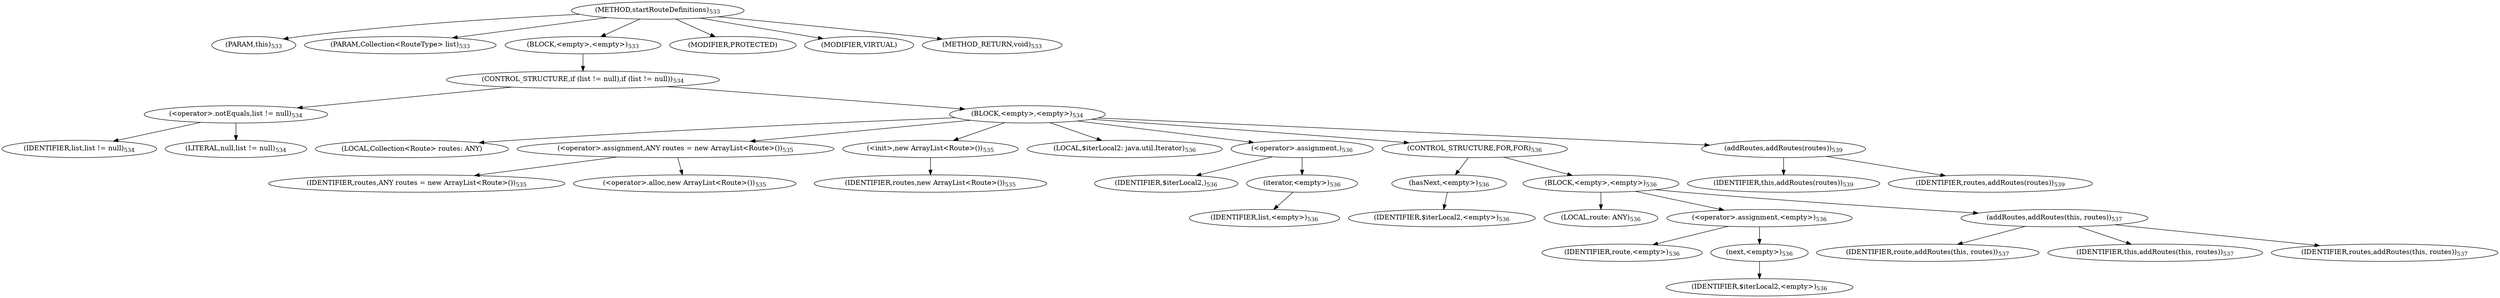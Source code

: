 digraph "startRouteDefinitions" {  
"1520" [label = <(METHOD,startRouteDefinitions)<SUB>533</SUB>> ]
"101" [label = <(PARAM,this)<SUB>533</SUB>> ]
"1521" [label = <(PARAM,Collection&lt;RouteType&gt; list)<SUB>533</SUB>> ]
"1522" [label = <(BLOCK,&lt;empty&gt;,&lt;empty&gt;)<SUB>533</SUB>> ]
"1523" [label = <(CONTROL_STRUCTURE,if (list != null),if (list != null))<SUB>534</SUB>> ]
"1524" [label = <(&lt;operator&gt;.notEquals,list != null)<SUB>534</SUB>> ]
"1525" [label = <(IDENTIFIER,list,list != null)<SUB>534</SUB>> ]
"1526" [label = <(LITERAL,null,list != null)<SUB>534</SUB>> ]
"1527" [label = <(BLOCK,&lt;empty&gt;,&lt;empty&gt;)<SUB>534</SUB>> ]
"99" [label = <(LOCAL,Collection&lt;Route&gt; routes: ANY)> ]
"1528" [label = <(&lt;operator&gt;.assignment,ANY routes = new ArrayList&lt;Route&gt;())<SUB>535</SUB>> ]
"1529" [label = <(IDENTIFIER,routes,ANY routes = new ArrayList&lt;Route&gt;())<SUB>535</SUB>> ]
"1530" [label = <(&lt;operator&gt;.alloc,new ArrayList&lt;Route&gt;())<SUB>535</SUB>> ]
"1531" [label = <(&lt;init&gt;,new ArrayList&lt;Route&gt;())<SUB>535</SUB>> ]
"98" [label = <(IDENTIFIER,routes,new ArrayList&lt;Route&gt;())<SUB>535</SUB>> ]
"1532" [label = <(LOCAL,$iterLocal2: java.util.Iterator)<SUB>536</SUB>> ]
"1533" [label = <(&lt;operator&gt;.assignment,)<SUB>536</SUB>> ]
"1534" [label = <(IDENTIFIER,$iterLocal2,)<SUB>536</SUB>> ]
"1535" [label = <(iterator,&lt;empty&gt;)<SUB>536</SUB>> ]
"1536" [label = <(IDENTIFIER,list,&lt;empty&gt;)<SUB>536</SUB>> ]
"1537" [label = <(CONTROL_STRUCTURE,FOR,FOR)<SUB>536</SUB>> ]
"1538" [label = <(hasNext,&lt;empty&gt;)<SUB>536</SUB>> ]
"1539" [label = <(IDENTIFIER,$iterLocal2,&lt;empty&gt;)<SUB>536</SUB>> ]
"1540" [label = <(BLOCK,&lt;empty&gt;,&lt;empty&gt;)<SUB>536</SUB>> ]
"1541" [label = <(LOCAL,route: ANY)<SUB>536</SUB>> ]
"1542" [label = <(&lt;operator&gt;.assignment,&lt;empty&gt;)<SUB>536</SUB>> ]
"1543" [label = <(IDENTIFIER,route,&lt;empty&gt;)<SUB>536</SUB>> ]
"1544" [label = <(next,&lt;empty&gt;)<SUB>536</SUB>> ]
"1545" [label = <(IDENTIFIER,$iterLocal2,&lt;empty&gt;)<SUB>536</SUB>> ]
"1546" [label = <(addRoutes,addRoutes(this, routes))<SUB>537</SUB>> ]
"1547" [label = <(IDENTIFIER,route,addRoutes(this, routes))<SUB>537</SUB>> ]
"100" [label = <(IDENTIFIER,this,addRoutes(this, routes))<SUB>537</SUB>> ]
"1548" [label = <(IDENTIFIER,routes,addRoutes(this, routes))<SUB>537</SUB>> ]
"1549" [label = <(addRoutes,addRoutes(routes))<SUB>539</SUB>> ]
"102" [label = <(IDENTIFIER,this,addRoutes(routes))<SUB>539</SUB>> ]
"1550" [label = <(IDENTIFIER,routes,addRoutes(routes))<SUB>539</SUB>> ]
"1551" [label = <(MODIFIER,PROTECTED)> ]
"1552" [label = <(MODIFIER,VIRTUAL)> ]
"1553" [label = <(METHOD_RETURN,void)<SUB>533</SUB>> ]
  "1520" -> "101" 
  "1520" -> "1521" 
  "1520" -> "1522" 
  "1520" -> "1551" 
  "1520" -> "1552" 
  "1520" -> "1553" 
  "1522" -> "1523" 
  "1523" -> "1524" 
  "1523" -> "1527" 
  "1524" -> "1525" 
  "1524" -> "1526" 
  "1527" -> "99" 
  "1527" -> "1528" 
  "1527" -> "1531" 
  "1527" -> "1532" 
  "1527" -> "1533" 
  "1527" -> "1537" 
  "1527" -> "1549" 
  "1528" -> "1529" 
  "1528" -> "1530" 
  "1531" -> "98" 
  "1533" -> "1534" 
  "1533" -> "1535" 
  "1535" -> "1536" 
  "1537" -> "1538" 
  "1537" -> "1540" 
  "1538" -> "1539" 
  "1540" -> "1541" 
  "1540" -> "1542" 
  "1540" -> "1546" 
  "1542" -> "1543" 
  "1542" -> "1544" 
  "1544" -> "1545" 
  "1546" -> "1547" 
  "1546" -> "100" 
  "1546" -> "1548" 
  "1549" -> "102" 
  "1549" -> "1550" 
}
